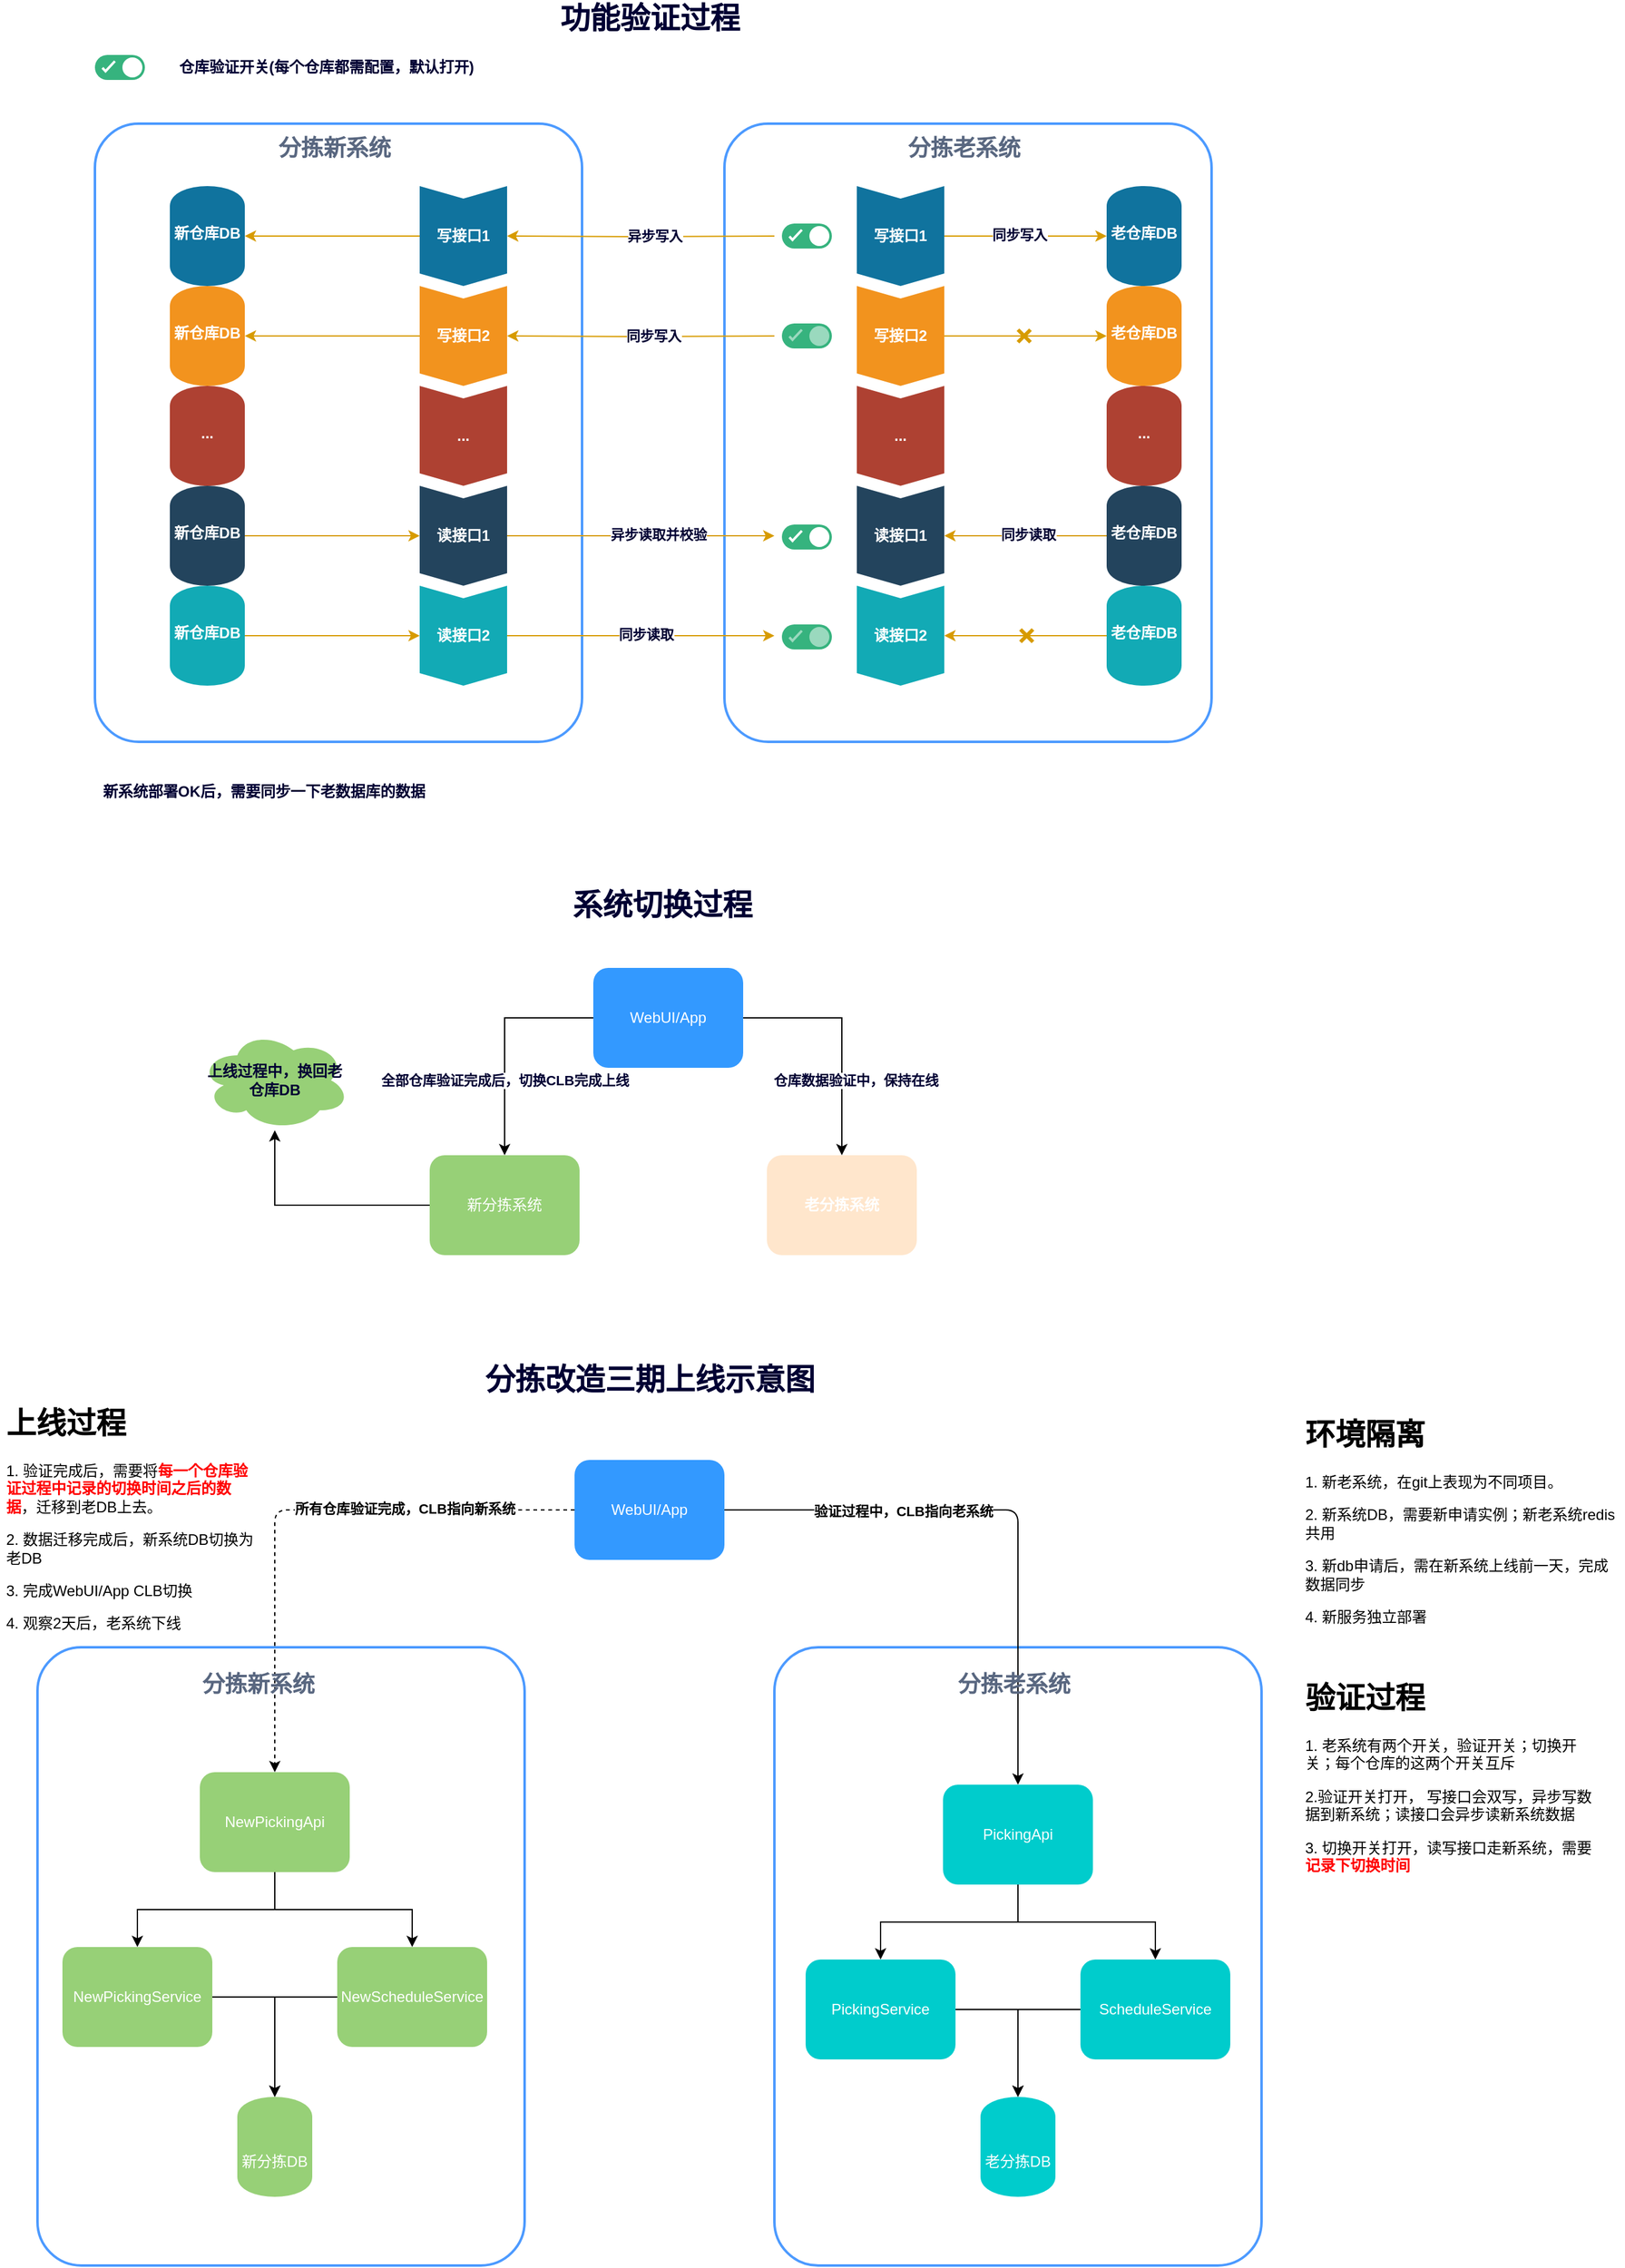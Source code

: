 <mxfile version="13.7.2" type="github">
  <diagram id="Np4Y9l7Cu0FXIEOhbT4F" name="Page-1">
    <mxGraphModel dx="1422" dy="772" grid="1" gridSize="10" guides="1" tooltips="1" connect="1" arrows="1" fold="1" page="1" pageScale="1" pageWidth="1200" pageHeight="1920" math="0" shadow="0">
      <root>
        <mxCell id="0" />
        <mxCell id="1" parent="0" />
        <mxCell id="IJB8T5RFrhndQMEHRoPS-2" value="" style="rounded=1;arcSize=9;align=left;spacingLeft=5;strokeColor=#4C9AFF;html=1;strokeWidth=2;fontSize=12" vertex="1" parent="1">
          <mxGeometry x="50" y="1329" width="390" height="495" as="geometry" />
        </mxCell>
        <mxCell id="IJB8T5RFrhndQMEHRoPS-3" value="" style="rounded=1;arcSize=9;align=left;spacingLeft=5;strokeColor=#4C9AFF;html=1;strokeWidth=2;fontSize=12" vertex="1" parent="1">
          <mxGeometry x="640" y="1329" width="390" height="495" as="geometry" />
        </mxCell>
        <mxCell id="WDI8N6Us3rYaBqZzMLqW-21" value="" style="rounded=1;arcSize=9;align=left;spacingLeft=5;strokeColor=#4C9AFF;html=1;strokeWidth=2;fontSize=12" parent="1" vertex="1">
          <mxGeometry x="600" y="109" width="390" height="495" as="geometry" />
        </mxCell>
        <mxCell id="WDI8N6Us3rYaBqZzMLqW-23" value="" style="rounded=1;arcSize=9;align=left;spacingLeft=5;strokeColor=#4C9AFF;html=1;strokeWidth=2;fontSize=12" parent="1" vertex="1">
          <mxGeometry x="96" y="109" width="390" height="495" as="geometry" />
        </mxCell>
        <mxCell id="WDI8N6Us3rYaBqZzMLqW-92" value="" style="edgeStyle=orthogonalEdgeStyle;rounded=0;jumpStyle=none;orthogonalLoop=1;jettySize=auto;html=1;fontColor=#000033;fillColor=#ffe6cc;strokeColor=#d79b00;" parent="1" source="WDI8N6Us3rYaBqZzMLqW-8" target="WDI8N6Us3rYaBqZzMLqW-91" edge="1">
          <mxGeometry relative="1" as="geometry" />
        </mxCell>
        <mxCell id="WDI8N6Us3rYaBqZzMLqW-93" value="&lt;b&gt;同步写入&lt;/b&gt;" style="edgeLabel;html=1;align=center;verticalAlign=middle;resizable=0;points=[];fontColor=#000033;" parent="WDI8N6Us3rYaBqZzMLqW-92" vertex="1" connectable="0">
          <mxGeometry x="-0.215" y="1" relative="1" as="geometry">
            <mxPoint x="9" as="offset" />
          </mxGeometry>
        </mxCell>
        <mxCell id="WDI8N6Us3rYaBqZzMLqW-8" value="&lt;font color=&quot;#ffffff&quot;&gt;写接口1&lt;/font&gt;" style="shape=step;perimeter=stepPerimeter;whiteSpace=wrap;html=1;fixedSize=1;size=10;direction=south;fillColor=#10739E;strokeColor=none;rounded=0;fontStyle=1" parent="1" vertex="1">
          <mxGeometry x="706" y="159" width="70" height="80" as="geometry" />
        </mxCell>
        <mxCell id="WDI8N6Us3rYaBqZzMLqW-95" value="" style="edgeStyle=orthogonalEdgeStyle;rounded=0;jumpStyle=none;orthogonalLoop=1;jettySize=auto;html=1;fontColor=#FFFFFF;fillColor=#ffe6cc;strokeColor=#d79b00;" parent="1" source="WDI8N6Us3rYaBqZzMLqW-9" target="WDI8N6Us3rYaBqZzMLqW-94" edge="1">
          <mxGeometry relative="1" as="geometry" />
        </mxCell>
        <mxCell id="WDI8N6Us3rYaBqZzMLqW-9" value="&lt;span style=&quot;color: rgb(255 , 255 , 255)&quot;&gt;写接口2&lt;/span&gt;" style="shape=step;perimeter=stepPerimeter;whiteSpace=wrap;html=1;fixedSize=1;size=10;direction=south;fillColor=#F2931E;strokeColor=none;rounded=0;fontStyle=1" parent="1" vertex="1">
          <mxGeometry x="706" y="239" width="70" height="80" as="geometry" />
        </mxCell>
        <mxCell id="WDI8N6Us3rYaBqZzMLqW-10" value="&lt;b&gt;...&lt;/b&gt;" style="shape=step;perimeter=stepPerimeter;whiteSpace=wrap;html=1;fixedSize=1;size=10;direction=south;fillColor=#AE4132;strokeColor=none;rounded=0;fontColor=#FFFFFF;" parent="1" vertex="1">
          <mxGeometry x="706" y="319" width="70" height="80" as="geometry" />
        </mxCell>
        <mxCell id="WDI8N6Us3rYaBqZzMLqW-100" value="" style="edgeStyle=orthogonalEdgeStyle;rounded=0;jumpStyle=none;orthogonalLoop=1;jettySize=auto;html=1;fontColor=#FFFFFF;fillColor=#ffe6cc;strokeColor=#d79b00;entryX=0.5;entryY=0;entryDx=0;entryDy=0;exitX=0;exitY=0.5;exitDx=0;exitDy=0;" parent="1" source="WDI8N6Us3rYaBqZzMLqW-99" target="WDI8N6Us3rYaBqZzMLqW-11" edge="1">
          <mxGeometry relative="1" as="geometry" />
        </mxCell>
        <mxCell id="WDI8N6Us3rYaBqZzMLqW-101" value="&lt;b&gt;&lt;font color=&quot;#000033&quot;&gt;同步读取&lt;/font&gt;&lt;/b&gt;" style="edgeLabel;html=1;align=center;verticalAlign=middle;resizable=0;points=[];fontColor=#FFFFFF;" parent="WDI8N6Us3rYaBqZzMLqW-100" vertex="1" connectable="0">
          <mxGeometry x="-0.262" relative="1" as="geometry">
            <mxPoint x="-15" y="-1" as="offset" />
          </mxGeometry>
        </mxCell>
        <mxCell id="WDI8N6Us3rYaBqZzMLqW-11" value="&lt;span style=&quot;color: rgb(255 , 255 , 255)&quot;&gt;读接口1&lt;/span&gt;" style="shape=step;perimeter=stepPerimeter;whiteSpace=wrap;html=1;fixedSize=1;size=10;direction=south;fillColor=#23445D;strokeColor=none;rounded=0;fontStyle=1" parent="1" vertex="1">
          <mxGeometry x="706" y="399" width="70" height="80" as="geometry" />
        </mxCell>
        <mxCell id="WDI8N6Us3rYaBqZzMLqW-103" value="" style="edgeStyle=orthogonalEdgeStyle;rounded=0;jumpStyle=none;orthogonalLoop=1;jettySize=auto;html=1;fontColor=#FFFFFF;fillColor=#ffe6cc;strokeColor=#d79b00;exitX=0;exitY=0.5;exitDx=0;exitDy=0;" parent="1" source="WDI8N6Us3rYaBqZzMLqW-102" target="WDI8N6Us3rYaBqZzMLqW-12" edge="1">
          <mxGeometry relative="1" as="geometry" />
        </mxCell>
        <mxCell id="WDI8N6Us3rYaBqZzMLqW-12" value="&lt;span style=&quot;color: rgb(255 , 255 , 255)&quot;&gt;读接口2&lt;/span&gt;" style="shape=step;perimeter=stepPerimeter;whiteSpace=wrap;html=1;fixedSize=1;size=10;direction=south;fillColor=#12AAB5;strokeColor=none;rounded=0;fontStyle=1" parent="1" vertex="1">
          <mxGeometry x="706" y="479" width="70" height="80" as="geometry" />
        </mxCell>
        <mxCell id="WDI8N6Us3rYaBqZzMLqW-47" style="edgeStyle=orthogonalEdgeStyle;rounded=0;orthogonalLoop=1;jettySize=auto;html=1;fontColor=#000033;fillColor=#ffe6cc;strokeColor=#d79b00;" parent="1" target="WDI8N6Us3rYaBqZzMLqW-24" edge="1">
          <mxGeometry relative="1" as="geometry">
            <mxPoint x="640" y="199" as="sourcePoint" />
          </mxGeometry>
        </mxCell>
        <mxCell id="WDI8N6Us3rYaBqZzMLqW-48" value="异步写入" style="edgeLabel;html=1;align=center;verticalAlign=middle;resizable=0;points=[];fontStyle=1;fontColor=#000033;" parent="WDI8N6Us3rYaBqZzMLqW-47" vertex="1" connectable="0">
          <mxGeometry x="-0.23" y="-1" relative="1" as="geometry">
            <mxPoint x="-14" as="offset" />
          </mxGeometry>
        </mxCell>
        <mxCell id="WDI8N6Us3rYaBqZzMLqW-49" style="edgeStyle=orthogonalEdgeStyle;rounded=0;orthogonalLoop=1;jettySize=auto;html=1;fontColor=#000033;fillColor=#ffe6cc;strokeColor=#d79b00;" parent="1" target="WDI8N6Us3rYaBqZzMLqW-25" edge="1">
          <mxGeometry relative="1" as="geometry">
            <mxPoint x="640" y="279" as="sourcePoint" />
          </mxGeometry>
        </mxCell>
        <mxCell id="WDI8N6Us3rYaBqZzMLqW-50" value="同步写入" style="edgeLabel;html=1;align=center;verticalAlign=middle;resizable=0;points=[];fontColor=#000033;fontStyle=1" parent="WDI8N6Us3rYaBqZzMLqW-49" vertex="1" connectable="0">
          <mxGeometry x="-0.17" y="1" relative="1" as="geometry">
            <mxPoint x="-8" y="-2" as="offset" />
          </mxGeometry>
        </mxCell>
        <mxCell id="WDI8N6Us3rYaBqZzMLqW-68" value="" style="edgeStyle=orthogonalEdgeStyle;rounded=0;orthogonalLoop=1;jettySize=auto;html=1;fontColor=#000033;fillColor=#ffe6cc;strokeColor=#d79b00;" parent="1" source="WDI8N6Us3rYaBqZzMLqW-24" target="WDI8N6Us3rYaBqZzMLqW-67" edge="1">
          <mxGeometry relative="1" as="geometry" />
        </mxCell>
        <mxCell id="WDI8N6Us3rYaBqZzMLqW-24" value="&lt;font color=&quot;#ffffff&quot;&gt;写接口1&lt;/font&gt;" style="shape=step;perimeter=stepPerimeter;whiteSpace=wrap;html=1;fixedSize=1;size=10;direction=south;fillColor=#10739E;strokeColor=none;rounded=0;fontStyle=1" parent="1" vertex="1">
          <mxGeometry x="356" y="159" width="70" height="80" as="geometry" />
        </mxCell>
        <mxCell id="WDI8N6Us3rYaBqZzMLqW-70" value="" style="edgeStyle=orthogonalEdgeStyle;rounded=0;orthogonalLoop=1;jettySize=auto;html=1;fontColor=#FFFFFF;fillColor=#ffe6cc;strokeColor=#d79b00;" parent="1" source="WDI8N6Us3rYaBqZzMLqW-25" target="WDI8N6Us3rYaBqZzMLqW-69" edge="1">
          <mxGeometry relative="1" as="geometry" />
        </mxCell>
        <mxCell id="WDI8N6Us3rYaBqZzMLqW-25" value="&lt;span style=&quot;color: rgb(255 , 255 , 255)&quot;&gt;写接口2&lt;/span&gt;" style="shape=step;perimeter=stepPerimeter;whiteSpace=wrap;html=1;fixedSize=1;size=10;direction=south;fillColor=#F2931E;strokeColor=none;rounded=0;fontStyle=1" parent="1" vertex="1">
          <mxGeometry x="356" y="239" width="70" height="80" as="geometry" />
        </mxCell>
        <mxCell id="WDI8N6Us3rYaBqZzMLqW-26" value="&lt;b&gt;...&lt;/b&gt;" style="shape=step;perimeter=stepPerimeter;whiteSpace=wrap;html=1;fixedSize=1;size=10;direction=south;fillColor=#AE4132;strokeColor=none;rounded=0;fontColor=#FFFFFF;" parent="1" vertex="1">
          <mxGeometry x="356" y="319" width="70" height="80" as="geometry" />
        </mxCell>
        <mxCell id="WDI8N6Us3rYaBqZzMLqW-27" value="&lt;span style=&quot;color: rgb(255 , 255 , 255)&quot;&gt;读接口1&lt;/span&gt;" style="shape=step;perimeter=stepPerimeter;whiteSpace=wrap;html=1;fixedSize=1;size=10;direction=south;fillColor=#23445D;strokeColor=none;rounded=0;fontStyle=1" parent="1" vertex="1">
          <mxGeometry x="356" y="399" width="70" height="80" as="geometry" />
        </mxCell>
        <mxCell id="WDI8N6Us3rYaBqZzMLqW-76" value="" style="edgeStyle=orthogonalEdgeStyle;rounded=0;orthogonalLoop=1;jettySize=auto;html=1;fontColor=#FFFFFF;fillColor=#ffe6cc;strokeColor=#d79b00;" parent="1" source="WDI8N6Us3rYaBqZzMLqW-75" target="WDI8N6Us3rYaBqZzMLqW-28" edge="1">
          <mxGeometry relative="1" as="geometry" />
        </mxCell>
        <mxCell id="WDI8N6Us3rYaBqZzMLqW-28" value="&lt;span style=&quot;color: rgb(255 , 255 , 255)&quot;&gt;读接口2&lt;/span&gt;" style="shape=step;perimeter=stepPerimeter;whiteSpace=wrap;html=1;fixedSize=1;size=10;direction=south;fillColor=#12AAB5;strokeColor=none;rounded=0;fontStyle=1" parent="1" vertex="1">
          <mxGeometry x="356" y="479" width="70" height="80" as="geometry" />
        </mxCell>
        <mxCell id="WDI8N6Us3rYaBqZzMLqW-39" value="" style="fillColor=#36B37E;strokeColor=none;rounded=1;arcSize=50;fontColor=#000033;" parent="1" vertex="1">
          <mxGeometry x="646" y="269" width="40" height="20" as="geometry" />
        </mxCell>
        <mxCell id="WDI8N6Us3rYaBqZzMLqW-40" value="" style="shape=ellipse;strokeColor=none;fillColor=#9AD9BE" parent="WDI8N6Us3rYaBqZzMLqW-39" vertex="1">
          <mxGeometry x="1" y="0.5" width="16" height="16" relative="1" as="geometry">
            <mxPoint x="-18" y="-8" as="offset" />
          </mxGeometry>
        </mxCell>
        <mxCell id="WDI8N6Us3rYaBqZzMLqW-41" value="" style="html=1;shadow=0;dashed=0;shape=mxgraph.atlassian.check;strokeColor=#9AD9BE;strokeWidth=2" parent="WDI8N6Us3rYaBqZzMLqW-39" vertex="1">
          <mxGeometry y="0.5" width="10" height="8" relative="1" as="geometry">
            <mxPoint x="6" y="-5" as="offset" />
          </mxGeometry>
        </mxCell>
        <mxCell id="WDI8N6Us3rYaBqZzMLqW-51" value="" style="fillColor=#36B37E;strokeColor=none;rounded=1;arcSize=50;fontColor=#000033;" parent="1" vertex="1">
          <mxGeometry x="646" y="430" width="40" height="20" as="geometry" />
        </mxCell>
        <mxCell id="WDI8N6Us3rYaBqZzMLqW-52" value="" style="shape=ellipse;strokeColor=none;fillColor=#ffffff" parent="WDI8N6Us3rYaBqZzMLqW-51" vertex="1">
          <mxGeometry x="1" y="0.5" width="16" height="16" relative="1" as="geometry">
            <mxPoint x="-18" y="-8" as="offset" />
          </mxGeometry>
        </mxCell>
        <mxCell id="WDI8N6Us3rYaBqZzMLqW-53" value="" style="html=1;shadow=0;dashed=0;shape=mxgraph.atlassian.check;strokeColor=#ffffff;strokeWidth=2" parent="WDI8N6Us3rYaBqZzMLqW-51" vertex="1">
          <mxGeometry y="0.5" width="10" height="8" relative="1" as="geometry">
            <mxPoint x="6" y="-5" as="offset" />
          </mxGeometry>
        </mxCell>
        <mxCell id="WDI8N6Us3rYaBqZzMLqW-56" style="edgeStyle=orthogonalEdgeStyle;orthogonalLoop=1;jettySize=auto;html=1;fontColor=#000033;fillColor=#ffe6cc;strokeColor=#d79b00;rounded=0;jumpStyle=none;entryX=0;entryY=0.5;entryDx=0;entryDy=0;" parent="1" source="WDI8N6Us3rYaBqZzMLqW-27" edge="1">
          <mxGeometry relative="1" as="geometry">
            <mxPoint x="626" y="438.5" as="sourcePoint" />
            <mxPoint x="640" y="439" as="targetPoint" />
          </mxGeometry>
        </mxCell>
        <mxCell id="WDI8N6Us3rYaBqZzMLqW-57" value="异步读取并校验" style="edgeLabel;html=1;align=center;verticalAlign=middle;resizable=0;points=[];fontColor=#000033;fontStyle=1" parent="WDI8N6Us3rYaBqZzMLqW-56" vertex="1" connectable="0">
          <mxGeometry x="-0.23" y="-1" relative="1" as="geometry">
            <mxPoint x="38" y="-2" as="offset" />
          </mxGeometry>
        </mxCell>
        <mxCell id="WDI8N6Us3rYaBqZzMLqW-58" value="" style="fillColor=#36B37E;strokeColor=none;rounded=1;arcSize=50;fontColor=#000033;" parent="1" vertex="1">
          <mxGeometry x="646" y="510" width="40" height="20" as="geometry" />
        </mxCell>
        <mxCell id="WDI8N6Us3rYaBqZzMLqW-59" value="" style="shape=ellipse;strokeColor=none;fillColor=#9AD9BE" parent="WDI8N6Us3rYaBqZzMLqW-58" vertex="1">
          <mxGeometry x="1" y="0.5" width="16" height="16" relative="1" as="geometry">
            <mxPoint x="-18" y="-8" as="offset" />
          </mxGeometry>
        </mxCell>
        <mxCell id="WDI8N6Us3rYaBqZzMLqW-60" value="" style="html=1;shadow=0;dashed=0;shape=mxgraph.atlassian.check;strokeColor=#9AD9BE;strokeWidth=2" parent="WDI8N6Us3rYaBqZzMLqW-58" vertex="1">
          <mxGeometry y="0.5" width="10" height="8" relative="1" as="geometry">
            <mxPoint x="6" y="-5" as="offset" />
          </mxGeometry>
        </mxCell>
        <mxCell id="WDI8N6Us3rYaBqZzMLqW-61" style="edgeStyle=orthogonalEdgeStyle;rounded=0;orthogonalLoop=1;jettySize=auto;html=1;fontColor=#000033;fillColor=#ffe6cc;strokeColor=#d79b00;entryX=0;entryY=0.5;entryDx=0;entryDy=0;" parent="1" source="WDI8N6Us3rYaBqZzMLqW-28" edge="1">
          <mxGeometry relative="1" as="geometry">
            <mxPoint x="626" y="518.5" as="sourcePoint" />
            <mxPoint x="640" y="519" as="targetPoint" />
          </mxGeometry>
        </mxCell>
        <mxCell id="WDI8N6Us3rYaBqZzMLqW-62" value="同步读取" style="edgeLabel;html=1;align=center;verticalAlign=middle;resizable=0;points=[];fontColor=#000033;fontStyle=1" parent="WDI8N6Us3rYaBqZzMLqW-61" vertex="1" connectable="0">
          <mxGeometry x="-0.23" y="-1" relative="1" as="geometry">
            <mxPoint x="28" y="-2" as="offset" />
          </mxGeometry>
        </mxCell>
        <mxCell id="WDI8N6Us3rYaBqZzMLqW-65" value="&lt;span style=&quot;font-size: 18px&quot;&gt;分拣老系统&lt;/span&gt;" style="fillColor=none;strokeColor=none;html=1;fontSize=11;fontStyle=0;align=left;fontColor=#596780;fontStyle=1;fontSize=11" parent="1" vertex="1">
          <mxGeometry x="745" y="109" width="100" height="40" as="geometry" />
        </mxCell>
        <mxCell id="WDI8N6Us3rYaBqZzMLqW-66" value="&lt;span style=&quot;font-size: 18px&quot;&gt;分拣新系统&lt;/span&gt;" style="fillColor=none;strokeColor=none;html=1;fontSize=11;fontStyle=0;align=left;fontColor=#596780;fontStyle=1;fontSize=11" parent="1" vertex="1">
          <mxGeometry x="241" y="109" width="100" height="40" as="geometry" />
        </mxCell>
        <mxCell id="WDI8N6Us3rYaBqZzMLqW-67" value="新仓库DB" style="shape=cylinder;whiteSpace=wrap;html=1;boundedLbl=1;backgroundOutline=1;rounded=0;fontStyle=1;strokeColor=none;fillColor=#10739E;fontColor=#FFFFFF;verticalAlign=top;" parent="1" vertex="1">
          <mxGeometry x="156" y="159" width="60" height="80" as="geometry" />
        </mxCell>
        <mxCell id="WDI8N6Us3rYaBqZzMLqW-69" value="&lt;span style=&quot;color: rgb(255 , 255 , 255)&quot;&gt;新仓库DB&lt;/span&gt;" style="shape=cylinder;whiteSpace=wrap;html=1;boundedLbl=1;backgroundOutline=1;rounded=0;fontStyle=1;strokeColor=none;fillColor=#F2931E;verticalAlign=top;" parent="1" vertex="1">
          <mxGeometry x="156" y="239" width="60" height="80" as="geometry" />
        </mxCell>
        <mxCell id="WDI8N6Us3rYaBqZzMLqW-82" style="edgeStyle=orthogonalEdgeStyle;rounded=0;orthogonalLoop=1;jettySize=auto;html=1;entryX=0.5;entryY=1;entryDx=0;entryDy=0;fontColor=#000033;fillColor=#ffe6cc;strokeColor=#d79b00;" parent="1" source="WDI8N6Us3rYaBqZzMLqW-72" target="WDI8N6Us3rYaBqZzMLqW-27" edge="1">
          <mxGeometry relative="1" as="geometry" />
        </mxCell>
        <mxCell id="WDI8N6Us3rYaBqZzMLqW-72" value="&lt;span style=&quot;color: rgb(255 , 255 , 255)&quot;&gt;新仓库DB&lt;/span&gt;" style="shape=cylinder;whiteSpace=wrap;html=1;boundedLbl=1;backgroundOutline=1;rounded=0;fontStyle=1;strokeColor=none;fillColor=#23445D;verticalAlign=top;" parent="1" vertex="1">
          <mxGeometry x="156" y="399" width="60" height="80" as="geometry" />
        </mxCell>
        <mxCell id="WDI8N6Us3rYaBqZzMLqW-75" value="&lt;span style=&quot;color: rgb(255 , 255 , 255)&quot;&gt;新仓库DB&lt;/span&gt;" style="shape=cylinder;whiteSpace=wrap;html=1;boundedLbl=1;backgroundOutline=1;rounded=0;fontStyle=1;strokeColor=none;fillColor=#12AAB5;verticalAlign=top;" parent="1" vertex="1">
          <mxGeometry x="156" y="479" width="60" height="80" as="geometry" />
        </mxCell>
        <mxCell id="WDI8N6Us3rYaBqZzMLqW-77" value="" style="fillColor=#36B37E;strokeColor=none;rounded=1;arcSize=50;fontColor=#000033;" parent="1" vertex="1">
          <mxGeometry x="96" y="54" width="40" height="20" as="geometry" />
        </mxCell>
        <mxCell id="WDI8N6Us3rYaBqZzMLqW-78" value="" style="shape=ellipse;strokeColor=none;fillColor=#ffffff" parent="WDI8N6Us3rYaBqZzMLqW-77" vertex="1">
          <mxGeometry x="1" y="0.5" width="16" height="16" relative="1" as="geometry">
            <mxPoint x="-18" y="-8" as="offset" />
          </mxGeometry>
        </mxCell>
        <mxCell id="WDI8N6Us3rYaBqZzMLqW-79" value="" style="html=1;shadow=0;dashed=0;shape=mxgraph.atlassian.check;strokeColor=#ffffff;strokeWidth=2" parent="WDI8N6Us3rYaBqZzMLqW-77" vertex="1">
          <mxGeometry y="0.5" width="10" height="8" relative="1" as="geometry">
            <mxPoint x="6" y="-5" as="offset" />
          </mxGeometry>
        </mxCell>
        <mxCell id="WDI8N6Us3rYaBqZzMLqW-80" value="仓库验证开关(每个仓库都需配置，默认打开)" style="text;html=1;align=center;verticalAlign=middle;resizable=0;points=[];autosize=1;fontColor=#000033;fontStyle=1" parent="1" vertex="1">
          <mxGeometry x="156" y="54" width="250" height="20" as="geometry" />
        </mxCell>
        <mxCell id="WDI8N6Us3rYaBqZzMLqW-86" value="&lt;b&gt;...&lt;/b&gt;" style="shape=cylinder;whiteSpace=wrap;html=1;boundedLbl=1;backgroundOutline=1;rounded=0;fontColor=#FFFFFF;strokeColor=none;fillColor=#AE4132;verticalAlign=top;" parent="1" vertex="1">
          <mxGeometry x="156" y="319" width="60" height="80" as="geometry" />
        </mxCell>
        <mxCell id="WDI8N6Us3rYaBqZzMLqW-88" value="" style="fillColor=#36B37E;strokeColor=none;rounded=1;arcSize=50;fontColor=#000033;" parent="1" vertex="1">
          <mxGeometry x="646" y="189" width="40" height="20" as="geometry" />
        </mxCell>
        <mxCell id="WDI8N6Us3rYaBqZzMLqW-89" value="" style="shape=ellipse;strokeColor=none;fillColor=#ffffff" parent="WDI8N6Us3rYaBqZzMLqW-88" vertex="1">
          <mxGeometry x="1" y="0.5" width="16" height="16" relative="1" as="geometry">
            <mxPoint x="-18" y="-8" as="offset" />
          </mxGeometry>
        </mxCell>
        <mxCell id="WDI8N6Us3rYaBqZzMLqW-90" value="" style="html=1;shadow=0;dashed=0;shape=mxgraph.atlassian.check;strokeColor=#ffffff;strokeWidth=2" parent="WDI8N6Us3rYaBqZzMLqW-88" vertex="1">
          <mxGeometry y="0.5" width="10" height="8" relative="1" as="geometry">
            <mxPoint x="6" y="-5" as="offset" />
          </mxGeometry>
        </mxCell>
        <mxCell id="WDI8N6Us3rYaBqZzMLqW-91" value="老仓库DB" style="shape=cylinder;whiteSpace=wrap;html=1;boundedLbl=1;backgroundOutline=1;rounded=0;fontStyle=1;strokeColor=none;fillColor=#10739E;verticalAlign=top;fontColor=#FFFFFF;" parent="1" vertex="1">
          <mxGeometry x="906" y="159" width="60" height="80" as="geometry" />
        </mxCell>
        <mxCell id="WDI8N6Us3rYaBqZzMLqW-94" value="&lt;span style=&quot;color: rgb(255 , 255 , 255)&quot;&gt;老仓库DB&lt;/span&gt;" style="shape=cylinder;whiteSpace=wrap;html=1;boundedLbl=1;backgroundOutline=1;rounded=0;fontStyle=1;strokeColor=none;fillColor=#F2931E;verticalAlign=top;" parent="1" vertex="1">
          <mxGeometry x="906" y="239" width="60" height="80" as="geometry" />
        </mxCell>
        <mxCell id="WDI8N6Us3rYaBqZzMLqW-97" value="&lt;b&gt;...&lt;/b&gt;" style="shape=cylinder;whiteSpace=wrap;html=1;boundedLbl=1;backgroundOutline=1;rounded=0;fontColor=#FFFFFF;strokeColor=none;fillColor=#AE4132;verticalAlign=top;" parent="1" vertex="1">
          <mxGeometry x="906" y="319" width="60" height="80" as="geometry" />
        </mxCell>
        <mxCell id="WDI8N6Us3rYaBqZzMLqW-99" value="&lt;span style=&quot;color: rgb(255 , 255 , 255)&quot;&gt;老仓库DB&lt;/span&gt;" style="shape=cylinder;whiteSpace=wrap;html=1;boundedLbl=1;backgroundOutline=1;rounded=0;fontStyle=1;strokeColor=none;fillColor=#23445D;verticalAlign=top;" parent="1" vertex="1">
          <mxGeometry x="906" y="399" width="60" height="80" as="geometry" />
        </mxCell>
        <mxCell id="WDI8N6Us3rYaBqZzMLqW-102" value="&lt;span style=&quot;color: rgb(255 , 255 , 255)&quot;&gt;老仓库DB&lt;/span&gt;" style="shape=cylinder;whiteSpace=wrap;html=1;boundedLbl=1;backgroundOutline=1;rounded=0;fontStyle=1;strokeColor=none;fillColor=#12AAB5;verticalAlign=top;" parent="1" vertex="1">
          <mxGeometry x="906" y="479" width="60" height="80" as="geometry" />
        </mxCell>
        <mxCell id="WDI8N6Us3rYaBqZzMLqW-107" value="" style="shape=umlDestroy;whiteSpace=wrap;html=1;strokeWidth=3;fillColor=#ffe6cc;strokeColor=#d79b00;" parent="1" vertex="1">
          <mxGeometry x="837" y="514" width="10" height="10" as="geometry" />
        </mxCell>
        <mxCell id="WDI8N6Us3rYaBqZzMLqW-109" value="&lt;b&gt;&lt;font color=&quot;#000033&quot;&gt;新系统部署OK后，需要同步一下老数据库的数据&lt;/font&gt;&lt;/b&gt;" style="text;html=1;align=center;verticalAlign=middle;resizable=0;points=[];autosize=1;fontColor=#FFFFFF;" parent="1" vertex="1">
          <mxGeometry x="96" y="634" width="270" height="20" as="geometry" />
        </mxCell>
        <mxCell id="WDI8N6Us3rYaBqZzMLqW-118" value="" style="edgeStyle=orthogonalEdgeStyle;rounded=0;jumpStyle=none;orthogonalLoop=1;jettySize=auto;html=1;fontColor=#000033;" parent="1" source="WDI8N6Us3rYaBqZzMLqW-110" target="WDI8N6Us3rYaBqZzMLqW-117" edge="1">
          <mxGeometry relative="1" as="geometry" />
        </mxCell>
        <mxCell id="WDI8N6Us3rYaBqZzMLqW-110" value="新分拣系统" style="shape=ext;rounded=1;html=1;whiteSpace=wrap;fillColor=#97D077;fontColor=#FFFFFF;strokeColor=none;" parent="1" vertex="1">
          <mxGeometry x="364" y="935" width="120" height="80" as="geometry" />
        </mxCell>
        <mxCell id="WDI8N6Us3rYaBqZzMLqW-111" value="&lt;b&gt;老分拣系统&lt;/b&gt;" style="shape=ext;rounded=1;html=1;whiteSpace=wrap;fillColor=#ffe6cc;strokeColor=none;fontColor=#FFFFFF;" parent="1" vertex="1">
          <mxGeometry x="634" y="935" width="120" height="80" as="geometry" />
        </mxCell>
        <mxCell id="WDI8N6Us3rYaBqZzMLqW-113" style="edgeStyle=orthogonalEdgeStyle;rounded=0;jumpStyle=none;orthogonalLoop=1;jettySize=auto;html=1;fontColor=#FFFFFF;fontStyle=1" parent="1" source="WDI8N6Us3rYaBqZzMLqW-112" target="WDI8N6Us3rYaBqZzMLqW-111" edge="1">
          <mxGeometry relative="1" as="geometry" />
        </mxCell>
        <mxCell id="WDI8N6Us3rYaBqZzMLqW-114" value="仓库数据验证中，保持在线" style="edgeLabel;html=1;align=center;verticalAlign=middle;resizable=0;points=[];fontColor=#000033;fontStyle=1" parent="WDI8N6Us3rYaBqZzMLqW-113" vertex="1" connectable="0">
          <mxGeometry x="-0.333" relative="1" as="geometry">
            <mxPoint x="27" y="50" as="offset" />
          </mxGeometry>
        </mxCell>
        <mxCell id="WDI8N6Us3rYaBqZzMLqW-115" style="edgeStyle=orthogonalEdgeStyle;rounded=0;jumpStyle=none;orthogonalLoop=1;jettySize=auto;html=1;fontColor=#000033;" parent="1" source="WDI8N6Us3rYaBqZzMLqW-112" target="WDI8N6Us3rYaBqZzMLqW-110" edge="1">
          <mxGeometry relative="1" as="geometry" />
        </mxCell>
        <mxCell id="WDI8N6Us3rYaBqZzMLqW-116" value="全部仓库验证完成后，切换CLB完成上线" style="edgeLabel;html=1;align=center;verticalAlign=middle;resizable=0;points=[];fontColor=#000033;fontStyle=1" parent="WDI8N6Us3rYaBqZzMLqW-115" vertex="1" connectable="0">
          <mxGeometry x="-0.215" y="37" relative="1" as="geometry">
            <mxPoint x="-37" y="50" as="offset" />
          </mxGeometry>
        </mxCell>
        <mxCell id="WDI8N6Us3rYaBqZzMLqW-112" value="WebUI/App" style="shape=ext;rounded=1;html=1;whiteSpace=wrap;fontColor=#FFFFFF;strokeColor=none;fillColor=#3399FF;" parent="1" vertex="1">
          <mxGeometry x="495" y="785" width="120" height="80" as="geometry" />
        </mxCell>
        <mxCell id="WDI8N6Us3rYaBqZzMLqW-117" value="上线过程中，换回老仓库DB" style="ellipse;shape=cloud;whiteSpace=wrap;html=1;rounded=1;strokeColor=none;fillColor=#97D077;fontColor=#000033;fontStyle=1" parent="1" vertex="1">
          <mxGeometry x="180" y="835" width="120" height="80" as="geometry" />
        </mxCell>
        <mxCell id="WDI8N6Us3rYaBqZzMLqW-119" value="系统切换过程" style="text;html=1;align=center;verticalAlign=middle;resizable=0;points=[];autosize=1;fontColor=#000033;fontStyle=1;fontSize=24;" parent="1" vertex="1">
          <mxGeometry x="470" y="720" width="160" height="30" as="geometry" />
        </mxCell>
        <mxCell id="WDI8N6Us3rYaBqZzMLqW-120" value="功能验证过程" style="text;html=1;align=center;verticalAlign=middle;resizable=0;points=[];autosize=1;fontColor=#000033;fontStyle=1;fontSize=24;" parent="1" vertex="1">
          <mxGeometry x="460" y="10" width="160" height="30" as="geometry" />
        </mxCell>
        <mxCell id="IJB8T5RFrhndQMEHRoPS-11" style="edgeStyle=orthogonalEdgeStyle;orthogonalLoop=1;jettySize=auto;html=1;entryX=0.5;entryY=0;entryDx=0;entryDy=0;rounded=1;dashed=1;" edge="1" parent="1" source="IJB8T5RFrhndQMEHRoPS-1" target="IJB8T5RFrhndQMEHRoPS-6">
          <mxGeometry relative="1" as="geometry" />
        </mxCell>
        <mxCell id="IJB8T5RFrhndQMEHRoPS-31" value="所有仓库验证完成，CLB指向新系统" style="edgeLabel;html=1;align=center;verticalAlign=middle;resizable=0;points=[];fontStyle=1" vertex="1" connectable="0" parent="IJB8T5RFrhndQMEHRoPS-11">
          <mxGeometry x="-0.396" y="-1" relative="1" as="geometry">
            <mxPoint as="offset" />
          </mxGeometry>
        </mxCell>
        <mxCell id="IJB8T5RFrhndQMEHRoPS-15" style="edgeStyle=orthogonalEdgeStyle;rounded=1;orthogonalLoop=1;jettySize=auto;html=1;" edge="1" parent="1" source="IJB8T5RFrhndQMEHRoPS-1" target="IJB8T5RFrhndQMEHRoPS-12">
          <mxGeometry relative="1" as="geometry" />
        </mxCell>
        <mxCell id="IJB8T5RFrhndQMEHRoPS-30" value="验证过程中，CLB指向老系统" style="edgeLabel;html=1;align=center;verticalAlign=middle;resizable=0;points=[];fontStyle=1" vertex="1" connectable="0" parent="IJB8T5RFrhndQMEHRoPS-15">
          <mxGeometry x="-0.371" y="-1" relative="1" as="geometry">
            <mxPoint as="offset" />
          </mxGeometry>
        </mxCell>
        <mxCell id="IJB8T5RFrhndQMEHRoPS-1" value="WebUI/App" style="shape=ext;rounded=1;html=1;whiteSpace=wrap;fontColor=#FFFFFF;strokeColor=none;fillColor=#3399FF;" vertex="1" parent="1">
          <mxGeometry x="480" y="1179" width="120" height="80" as="geometry" />
        </mxCell>
        <mxCell id="IJB8T5RFrhndQMEHRoPS-4" value="&lt;span style=&quot;font-size: 18px&quot;&gt;分拣新系统&lt;/span&gt;" style="fillColor=none;strokeColor=none;html=1;fontSize=11;fontStyle=0;align=left;fontColor=#596780;fontStyle=1;fontSize=11" vertex="1" parent="1">
          <mxGeometry x="180" y="1339" width="100" height="40" as="geometry" />
        </mxCell>
        <mxCell id="IJB8T5RFrhndQMEHRoPS-5" value="&lt;span style=&quot;font-size: 18px&quot;&gt;分拣老系统&lt;/span&gt;" style="fillColor=none;strokeColor=none;html=1;fontSize=11;fontStyle=0;align=left;fontColor=#596780;fontStyle=1;fontSize=11" vertex="1" parent="1">
          <mxGeometry x="785" y="1339" width="100" height="40" as="geometry" />
        </mxCell>
        <mxCell id="IJB8T5RFrhndQMEHRoPS-9" style="edgeStyle=orthogonalEdgeStyle;rounded=0;orthogonalLoop=1;jettySize=auto;html=1;" edge="1" parent="1" source="IJB8T5RFrhndQMEHRoPS-6" target="IJB8T5RFrhndQMEHRoPS-7">
          <mxGeometry relative="1" as="geometry" />
        </mxCell>
        <mxCell id="IJB8T5RFrhndQMEHRoPS-10" style="edgeStyle=orthogonalEdgeStyle;rounded=0;orthogonalLoop=1;jettySize=auto;html=1;" edge="1" parent="1" source="IJB8T5RFrhndQMEHRoPS-6" target="IJB8T5RFrhndQMEHRoPS-8">
          <mxGeometry relative="1" as="geometry" />
        </mxCell>
        <mxCell id="IJB8T5RFrhndQMEHRoPS-6" value="NewPickingApi" style="shape=ext;rounded=1;html=1;whiteSpace=wrap;fillColor=#97D077;fontColor=#FFFFFF;strokeColor=none;" vertex="1" parent="1">
          <mxGeometry x="180" y="1429" width="120" height="80" as="geometry" />
        </mxCell>
        <mxCell id="IJB8T5RFrhndQMEHRoPS-26" value="" style="edgeStyle=orthogonalEdgeStyle;rounded=0;orthogonalLoop=1;jettySize=auto;html=1;" edge="1" parent="1" source="IJB8T5RFrhndQMEHRoPS-7" target="IJB8T5RFrhndQMEHRoPS-25">
          <mxGeometry relative="1" as="geometry" />
        </mxCell>
        <mxCell id="IJB8T5RFrhndQMEHRoPS-7" value="NewPickingService" style="shape=ext;rounded=1;html=1;whiteSpace=wrap;fillColor=#97D077;fontColor=#FFFFFF;strokeColor=none;" vertex="1" parent="1">
          <mxGeometry x="70" y="1569" width="120" height="80" as="geometry" />
        </mxCell>
        <mxCell id="IJB8T5RFrhndQMEHRoPS-27" style="edgeStyle=orthogonalEdgeStyle;rounded=0;orthogonalLoop=1;jettySize=auto;html=1;entryX=0.5;entryY=0;entryDx=0;entryDy=0;" edge="1" parent="1" source="IJB8T5RFrhndQMEHRoPS-8" target="IJB8T5RFrhndQMEHRoPS-25">
          <mxGeometry relative="1" as="geometry" />
        </mxCell>
        <mxCell id="IJB8T5RFrhndQMEHRoPS-8" value="NewScheduleService" style="shape=ext;rounded=1;html=1;whiteSpace=wrap;fillColor=#97D077;fontColor=#FFFFFF;strokeColor=none;" vertex="1" parent="1">
          <mxGeometry x="290" y="1569" width="120" height="80" as="geometry" />
        </mxCell>
        <mxCell id="IJB8T5RFrhndQMEHRoPS-16" style="edgeStyle=orthogonalEdgeStyle;rounded=0;orthogonalLoop=1;jettySize=auto;html=1;entryX=0.5;entryY=0;entryDx=0;entryDy=0;" edge="1" parent="1" source="IJB8T5RFrhndQMEHRoPS-12" target="IJB8T5RFrhndQMEHRoPS-13">
          <mxGeometry relative="1" as="geometry" />
        </mxCell>
        <mxCell id="IJB8T5RFrhndQMEHRoPS-17" style="edgeStyle=orthogonalEdgeStyle;rounded=0;orthogonalLoop=1;jettySize=auto;html=1;entryX=0.5;entryY=0;entryDx=0;entryDy=0;" edge="1" parent="1" source="IJB8T5RFrhndQMEHRoPS-12" target="IJB8T5RFrhndQMEHRoPS-14">
          <mxGeometry relative="1" as="geometry" />
        </mxCell>
        <mxCell id="IJB8T5RFrhndQMEHRoPS-12" value="PickingApi" style="shape=ext;rounded=1;html=1;whiteSpace=wrap;fontColor=#FFFFFF;strokeColor=none;fillColor=#00CCCC;" vertex="1" parent="1">
          <mxGeometry x="775" y="1439" width="120" height="80" as="geometry" />
        </mxCell>
        <mxCell id="IJB8T5RFrhndQMEHRoPS-22" value="" style="edgeStyle=orthogonalEdgeStyle;rounded=0;orthogonalLoop=1;jettySize=auto;html=1;" edge="1" parent="1" source="IJB8T5RFrhndQMEHRoPS-13" target="IJB8T5RFrhndQMEHRoPS-21">
          <mxGeometry relative="1" as="geometry" />
        </mxCell>
        <mxCell id="IJB8T5RFrhndQMEHRoPS-13" value="PickingService" style="shape=ext;rounded=1;html=1;whiteSpace=wrap;fontColor=#FFFFFF;strokeColor=none;fillColor=#00CCCC;" vertex="1" parent="1">
          <mxGeometry x="665" y="1579" width="120" height="80" as="geometry" />
        </mxCell>
        <mxCell id="IJB8T5RFrhndQMEHRoPS-23" style="edgeStyle=orthogonalEdgeStyle;rounded=0;orthogonalLoop=1;jettySize=auto;html=1;entryX=0.5;entryY=0;entryDx=0;entryDy=0;" edge="1" parent="1" source="IJB8T5RFrhndQMEHRoPS-14" target="IJB8T5RFrhndQMEHRoPS-21">
          <mxGeometry relative="1" as="geometry" />
        </mxCell>
        <mxCell id="IJB8T5RFrhndQMEHRoPS-14" value="ScheduleService" style="shape=ext;rounded=1;html=1;whiteSpace=wrap;fontColor=#FFFFFF;strokeColor=none;fillColor=#00CCCC;" vertex="1" parent="1">
          <mxGeometry x="885" y="1579" width="120" height="80" as="geometry" />
        </mxCell>
        <mxCell id="IJB8T5RFrhndQMEHRoPS-21" value="老分拣DB" style="shape=cylinder;whiteSpace=wrap;html=1;boundedLbl=1;backgroundOutline=1;rounded=1;fontColor=#FFFFFF;strokeColor=none;fillColor=#00CCCC;" vertex="1" parent="1">
          <mxGeometry x="805" y="1689" width="60" height="80" as="geometry" />
        </mxCell>
        <mxCell id="IJB8T5RFrhndQMEHRoPS-25" value="新分拣DB" style="shape=cylinder;whiteSpace=wrap;html=1;boundedLbl=1;backgroundOutline=1;rounded=1;fontColor=#FFFFFF;strokeColor=none;fillColor=#97D077;" vertex="1" parent="1">
          <mxGeometry x="210" y="1689" width="60" height="80" as="geometry" />
        </mxCell>
        <mxCell id="IJB8T5RFrhndQMEHRoPS-28" value="分拣改造三期上线示意图" style="text;html=1;align=center;verticalAlign=middle;resizable=0;points=[];autosize=1;fontColor=#000033;fontStyle=1;fontSize=24;" vertex="1" parent="1">
          <mxGeometry x="400" y="1100" width="280" height="30" as="geometry" />
        </mxCell>
        <mxCell id="IJB8T5RFrhndQMEHRoPS-29" value="&lt;h1&gt;验证过程&lt;/h1&gt;&lt;p&gt;1. 老系统有两个开关，验证开关；切换开关；每个仓库的这两个开关互斥&lt;/p&gt;&lt;p&gt;2.验证开关打开， 写接口会双写，异步写数据到新系统；读接口会异步读新系统数据&lt;/p&gt;&lt;p&gt;3. 切换开关打开，读写接口走新系统，需要&lt;b&gt;&lt;font color=&quot;#ff0000&quot;&gt;记录下切换时间&lt;/font&gt;&lt;/b&gt;&lt;/p&gt;&lt;p&gt;&lt;br&gt;&lt;/p&gt;&lt;p&gt;&lt;br&gt;&lt;/p&gt;" style="text;html=1;strokeColor=none;fillColor=none;spacing=5;spacingTop=-20;whiteSpace=wrap;overflow=hidden;rounded=0;" vertex="1" parent="1">
          <mxGeometry x="1060" y="1350" width="240" height="170" as="geometry" />
        </mxCell>
        <mxCell id="IJB8T5RFrhndQMEHRoPS-32" value="&lt;h1&gt;上线过程&lt;/h1&gt;&lt;p&gt;1. 验证完成后，需要将&lt;b&gt;&lt;font color=&quot;#ff0000&quot;&gt;每一个仓库验证过程中记录的切换时间之后的数据&lt;/font&gt;&lt;/b&gt;，迁移到老DB上去。&lt;/p&gt;&lt;p&gt;2. 数据迁移完成后，新系统DB切换为老DB&lt;/p&gt;&lt;p&gt;3. 完成WebUI/App CLB切换&lt;/p&gt;&lt;p&gt;4. 观察2天后，老系统下线&lt;/p&gt;" style="text;html=1;strokeColor=none;fillColor=none;spacing=5;spacingTop=-20;whiteSpace=wrap;overflow=hidden;rounded=0;" vertex="1" parent="1">
          <mxGeometry x="20" y="1130" width="210" height="200" as="geometry" />
        </mxCell>
        <mxCell id="IJB8T5RFrhndQMEHRoPS-33" value="" style="shape=umlDestroy;whiteSpace=wrap;html=1;strokeWidth=3;fillColor=#ffe6cc;strokeColor=#d79b00;" vertex="1" parent="1">
          <mxGeometry x="835" y="274" width="10" height="10" as="geometry" />
        </mxCell>
        <mxCell id="IJB8T5RFrhndQMEHRoPS-35" value="&lt;h1&gt;环境隔离&lt;/h1&gt;&lt;p&gt;1. 新老系统，在git上表现为不同项目。&lt;/p&gt;&lt;p&gt;2. 新系统DB，需要新申请实例；新老系统redis共用&lt;/p&gt;&lt;p&gt;3. 新db申请后，需在新系统上线前一天，完成数据同步&lt;/p&gt;&lt;p&gt;4. 新服务独立部署&lt;/p&gt;" style="text;html=1;strokeColor=none;fillColor=none;spacing=5;spacingTop=-20;whiteSpace=wrap;overflow=hidden;rounded=0;" vertex="1" parent="1">
          <mxGeometry x="1060" y="1139" width="260" height="181" as="geometry" />
        </mxCell>
      </root>
    </mxGraphModel>
  </diagram>
</mxfile>
